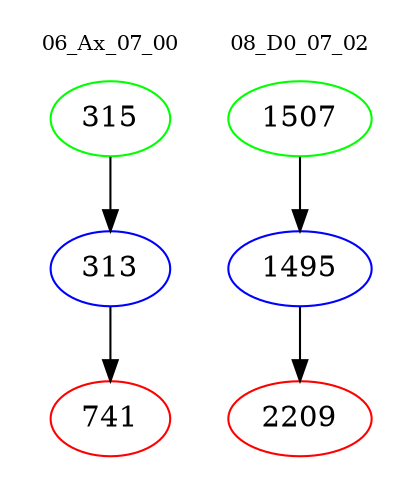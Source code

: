 digraph{
subgraph cluster_0 {
color = white
label = "06_Ax_07_00";
fontsize=10;
T0_315 [label="315", color="green"]
T0_315 -> T0_313 [color="black"]
T0_313 [label="313", color="blue"]
T0_313 -> T0_741 [color="black"]
T0_741 [label="741", color="red"]
}
subgraph cluster_1 {
color = white
label = "08_D0_07_02";
fontsize=10;
T1_1507 [label="1507", color="green"]
T1_1507 -> T1_1495 [color="black"]
T1_1495 [label="1495", color="blue"]
T1_1495 -> T1_2209 [color="black"]
T1_2209 [label="2209", color="red"]
}
}
